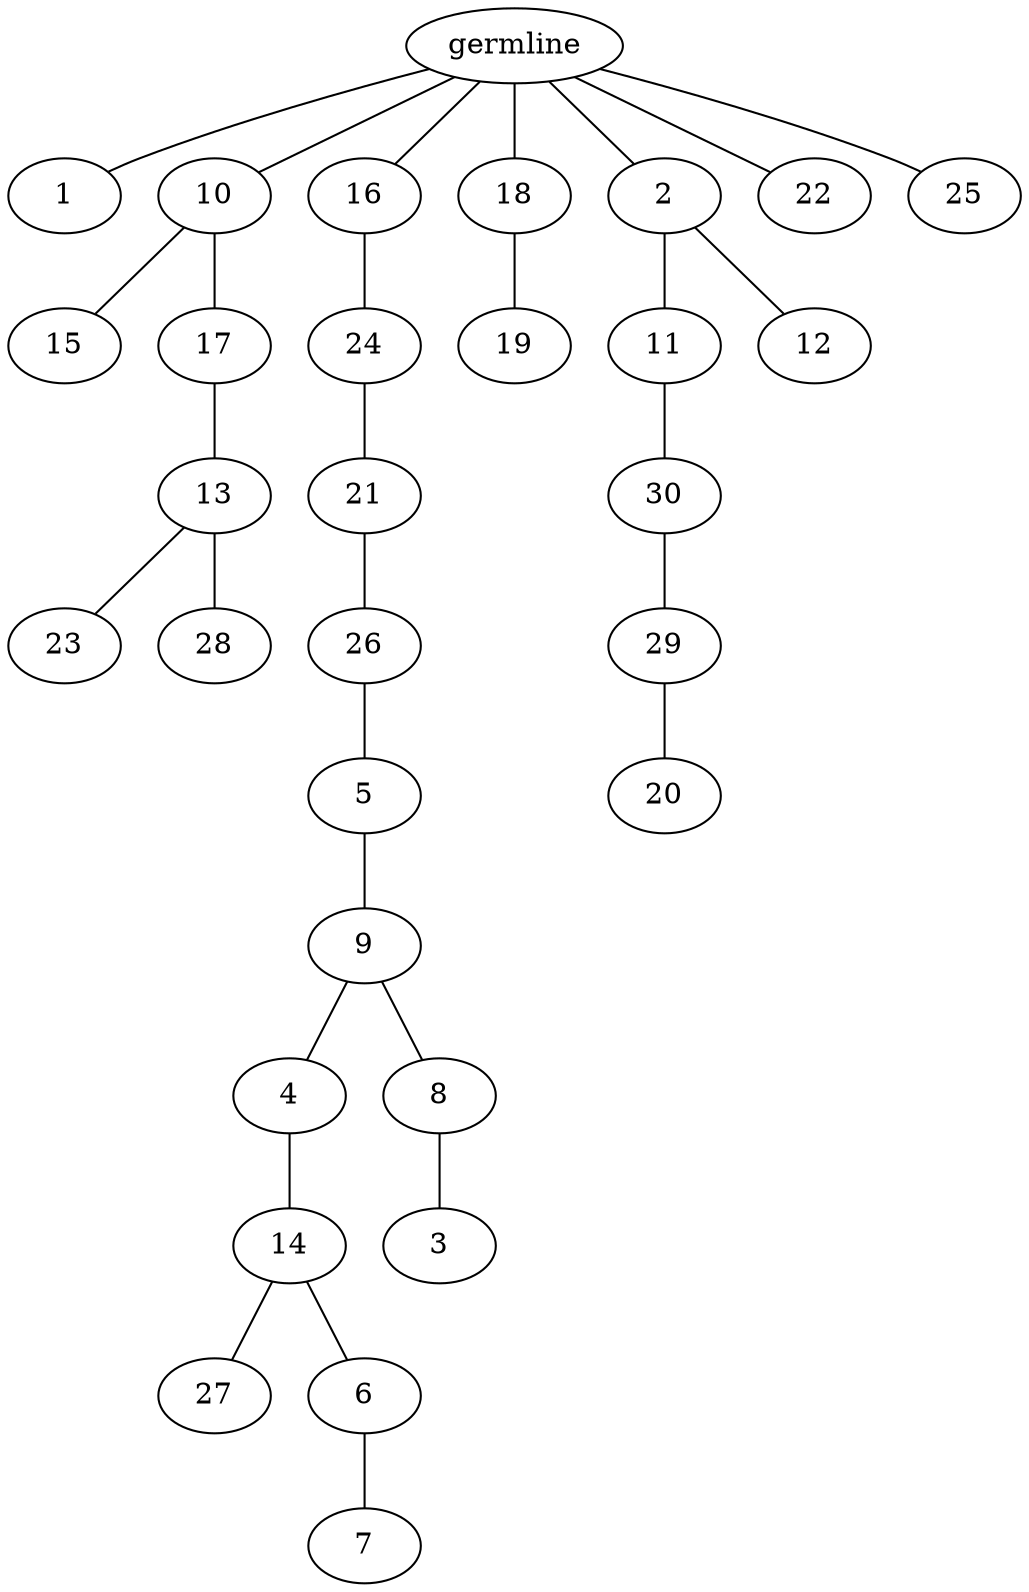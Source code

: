 graph tree {
    "140430972005920" [label="germline"];
    "140430972079984" [label="1"];
    "140430972077296" [label="10"];
    "140430972078208" [label="15"];
    "140430972077632" [label="17"];
    "140430972076480" [label="13"];
    "140430971900784" [label="23"];
    "140430972043664" [label="28"];
    "140430972077680" [label="16"];
    "140430972043952" [label="24"];
    "140430972044000" [label="21"];
    "140430972044144" [label="26"];
    "140430972044576" [label="5"];
    "140430972044864" [label="9"];
    "140430972045440" [label="4"];
    "140430972045728" [label="14"];
    "140430972046016" [label="27"];
    "140430972045824" [label="6"];
    "140430972046112" [label="7"];
    "140430972045968" [label="8"];
    "140430972045248" [label="3"];
    "140430972077152" [label="18"];
    "140430972043376" [label="19"];
    "140430972045680" [label="2"];
    "140430972043712" [label="11"];
    "140430972047264" [label="30"];
    "140430972046304" [label="29"];
    "140430972046688" [label="20"];
    "140430972046736" [label="12"];
    "140430972044528" [label="22"];
    "140430972046256" [label="25"];
    "140430972005920" -- "140430972079984";
    "140430972005920" -- "140430972077296";
    "140430972005920" -- "140430972077680";
    "140430972005920" -- "140430972077152";
    "140430972005920" -- "140430972045680";
    "140430972005920" -- "140430972044528";
    "140430972005920" -- "140430972046256";
    "140430972077296" -- "140430972078208";
    "140430972077296" -- "140430972077632";
    "140430972077632" -- "140430972076480";
    "140430972076480" -- "140430971900784";
    "140430972076480" -- "140430972043664";
    "140430972077680" -- "140430972043952";
    "140430972043952" -- "140430972044000";
    "140430972044000" -- "140430972044144";
    "140430972044144" -- "140430972044576";
    "140430972044576" -- "140430972044864";
    "140430972044864" -- "140430972045440";
    "140430972044864" -- "140430972045968";
    "140430972045440" -- "140430972045728";
    "140430972045728" -- "140430972046016";
    "140430972045728" -- "140430972045824";
    "140430972045824" -- "140430972046112";
    "140430972045968" -- "140430972045248";
    "140430972077152" -- "140430972043376";
    "140430972045680" -- "140430972043712";
    "140430972045680" -- "140430972046736";
    "140430972043712" -- "140430972047264";
    "140430972047264" -- "140430972046304";
    "140430972046304" -- "140430972046688";
}
